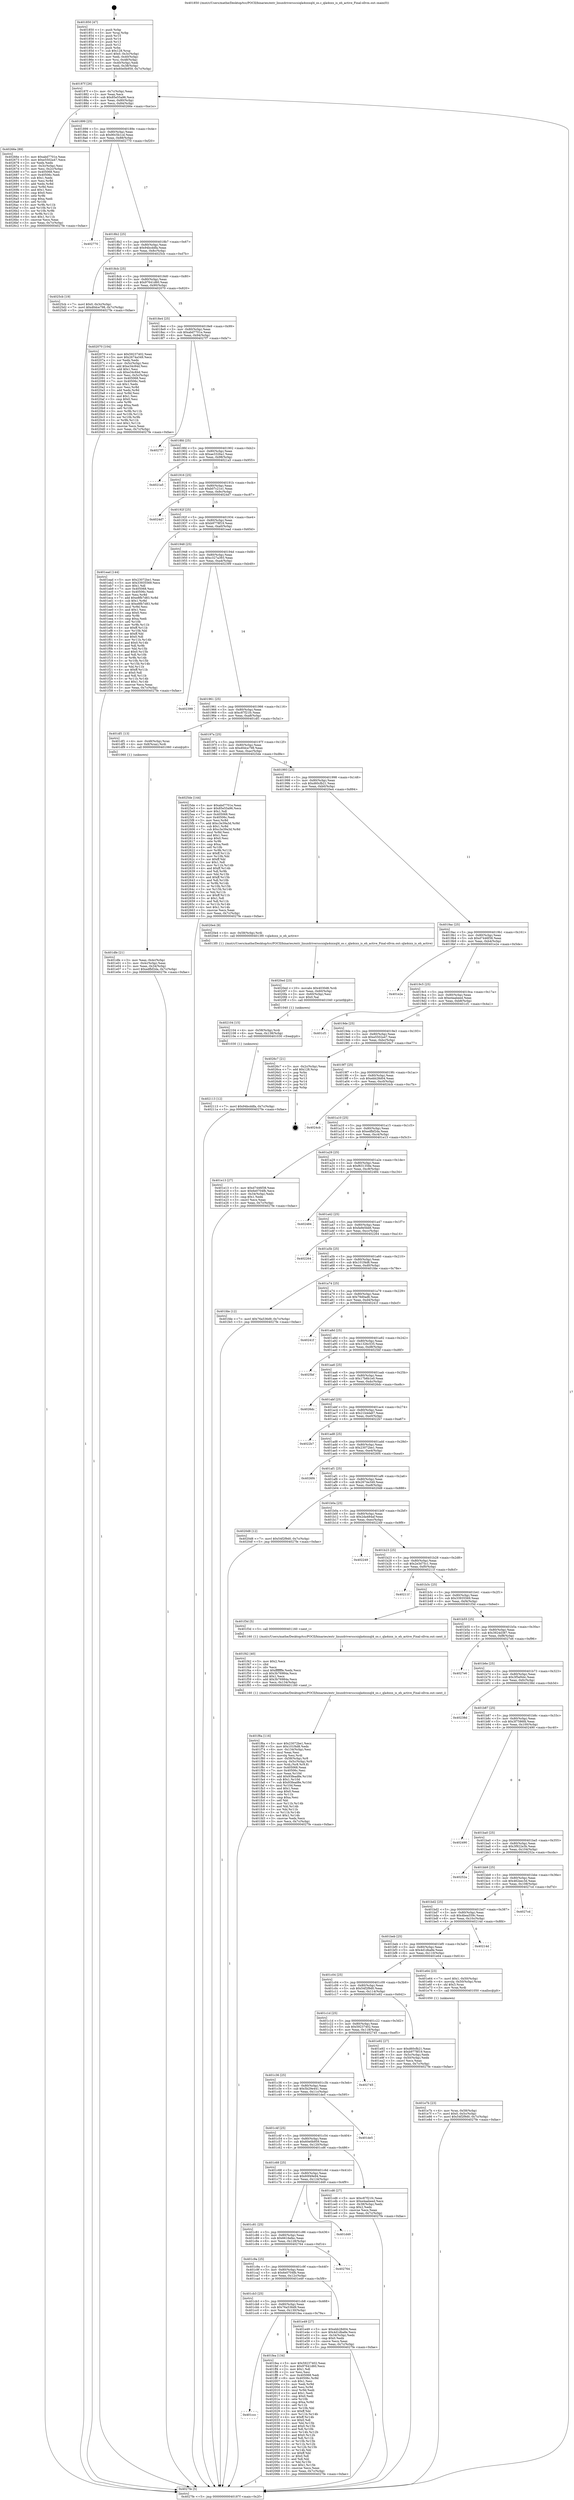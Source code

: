 digraph "0x401850" {
  label = "0x401850 (/mnt/c/Users/mathe/Desktop/tcc/POCII/binaries/extr_linuxdriversscsiqla4xxxql4_os.c_qla4xxx_is_eh_active_Final-ollvm.out::main(0))"
  labelloc = "t"
  node[shape=record]

  Entry [label="",width=0.3,height=0.3,shape=circle,fillcolor=black,style=filled]
  "0x40187f" [label="{
     0x40187f [26]\l
     | [instrs]\l
     &nbsp;&nbsp;0x40187f \<+3\>: mov -0x7c(%rbp),%eax\l
     &nbsp;&nbsp;0x401882 \<+2\>: mov %eax,%ecx\l
     &nbsp;&nbsp;0x401884 \<+6\>: sub $0x85e55a96,%ecx\l
     &nbsp;&nbsp;0x40188a \<+3\>: mov %eax,-0x80(%rbp)\l
     &nbsp;&nbsp;0x40188d \<+6\>: mov %ecx,-0x84(%rbp)\l
     &nbsp;&nbsp;0x401893 \<+6\>: je 000000000040266e \<main+0xe1e\>\l
  }"]
  "0x40266e" [label="{
     0x40266e [89]\l
     | [instrs]\l
     &nbsp;&nbsp;0x40266e \<+5\>: mov $0xabd7701e,%eax\l
     &nbsp;&nbsp;0x402673 \<+5\>: mov $0xe5502a47,%ecx\l
     &nbsp;&nbsp;0x402678 \<+2\>: xor %edx,%edx\l
     &nbsp;&nbsp;0x40267a \<+3\>: mov -0x3c(%rbp),%esi\l
     &nbsp;&nbsp;0x40267d \<+3\>: mov %esi,-0x2c(%rbp)\l
     &nbsp;&nbsp;0x402680 \<+7\>: mov 0x405068,%esi\l
     &nbsp;&nbsp;0x402687 \<+7\>: mov 0x40506c,%edi\l
     &nbsp;&nbsp;0x40268e \<+3\>: sub $0x1,%edx\l
     &nbsp;&nbsp;0x402691 \<+3\>: mov %esi,%r8d\l
     &nbsp;&nbsp;0x402694 \<+3\>: add %edx,%r8d\l
     &nbsp;&nbsp;0x402697 \<+4\>: imul %r8d,%esi\l
     &nbsp;&nbsp;0x40269b \<+3\>: and $0x1,%esi\l
     &nbsp;&nbsp;0x40269e \<+3\>: cmp $0x0,%esi\l
     &nbsp;&nbsp;0x4026a1 \<+4\>: sete %r9b\l
     &nbsp;&nbsp;0x4026a5 \<+3\>: cmp $0xa,%edi\l
     &nbsp;&nbsp;0x4026a8 \<+4\>: setl %r10b\l
     &nbsp;&nbsp;0x4026ac \<+3\>: mov %r9b,%r11b\l
     &nbsp;&nbsp;0x4026af \<+3\>: and %r10b,%r11b\l
     &nbsp;&nbsp;0x4026b2 \<+3\>: xor %r10b,%r9b\l
     &nbsp;&nbsp;0x4026b5 \<+3\>: or %r9b,%r11b\l
     &nbsp;&nbsp;0x4026b8 \<+4\>: test $0x1,%r11b\l
     &nbsp;&nbsp;0x4026bc \<+3\>: cmovne %ecx,%eax\l
     &nbsp;&nbsp;0x4026bf \<+3\>: mov %eax,-0x7c(%rbp)\l
     &nbsp;&nbsp;0x4026c2 \<+5\>: jmp 00000000004027fe \<main+0xfae\>\l
  }"]
  "0x401899" [label="{
     0x401899 [25]\l
     | [instrs]\l
     &nbsp;&nbsp;0x401899 \<+5\>: jmp 000000000040189e \<main+0x4e\>\l
     &nbsp;&nbsp;0x40189e \<+3\>: mov -0x80(%rbp),%eax\l
     &nbsp;&nbsp;0x4018a1 \<+5\>: sub $0x90c5b1cd,%eax\l
     &nbsp;&nbsp;0x4018a6 \<+6\>: mov %eax,-0x88(%rbp)\l
     &nbsp;&nbsp;0x4018ac \<+6\>: je 0000000000402770 \<main+0xf20\>\l
  }"]
  Exit [label="",width=0.3,height=0.3,shape=circle,fillcolor=black,style=filled,peripheries=2]
  "0x402770" [label="{
     0x402770\l
  }", style=dashed]
  "0x4018b2" [label="{
     0x4018b2 [25]\l
     | [instrs]\l
     &nbsp;&nbsp;0x4018b2 \<+5\>: jmp 00000000004018b7 \<main+0x67\>\l
     &nbsp;&nbsp;0x4018b7 \<+3\>: mov -0x80(%rbp),%eax\l
     &nbsp;&nbsp;0x4018ba \<+5\>: sub $0x94bcddfa,%eax\l
     &nbsp;&nbsp;0x4018bf \<+6\>: mov %eax,-0x8c(%rbp)\l
     &nbsp;&nbsp;0x4018c5 \<+6\>: je 00000000004025cb \<main+0xd7b\>\l
  }"]
  "0x402113" [label="{
     0x402113 [12]\l
     | [instrs]\l
     &nbsp;&nbsp;0x402113 \<+7\>: movl $0x94bcddfa,-0x7c(%rbp)\l
     &nbsp;&nbsp;0x40211a \<+5\>: jmp 00000000004027fe \<main+0xfae\>\l
  }"]
  "0x4025cb" [label="{
     0x4025cb [19]\l
     | [instrs]\l
     &nbsp;&nbsp;0x4025cb \<+7\>: movl $0x0,-0x3c(%rbp)\l
     &nbsp;&nbsp;0x4025d2 \<+7\>: movl $0xd0dce798,-0x7c(%rbp)\l
     &nbsp;&nbsp;0x4025d9 \<+5\>: jmp 00000000004027fe \<main+0xfae\>\l
  }"]
  "0x4018cb" [label="{
     0x4018cb [25]\l
     | [instrs]\l
     &nbsp;&nbsp;0x4018cb \<+5\>: jmp 00000000004018d0 \<main+0x80\>\l
     &nbsp;&nbsp;0x4018d0 \<+3\>: mov -0x80(%rbp),%eax\l
     &nbsp;&nbsp;0x4018d3 \<+5\>: sub $0x97641d60,%eax\l
     &nbsp;&nbsp;0x4018d8 \<+6\>: mov %eax,-0x90(%rbp)\l
     &nbsp;&nbsp;0x4018de \<+6\>: je 0000000000402070 \<main+0x820\>\l
  }"]
  "0x402104" [label="{
     0x402104 [15]\l
     | [instrs]\l
     &nbsp;&nbsp;0x402104 \<+4\>: mov -0x58(%rbp),%rdi\l
     &nbsp;&nbsp;0x402108 \<+6\>: mov %eax,-0x138(%rbp)\l
     &nbsp;&nbsp;0x40210e \<+5\>: call 0000000000401030 \<free@plt\>\l
     | [calls]\l
     &nbsp;&nbsp;0x401030 \{1\} (unknown)\l
  }"]
  "0x402070" [label="{
     0x402070 [104]\l
     | [instrs]\l
     &nbsp;&nbsp;0x402070 \<+5\>: mov $0x59237402,%eax\l
     &nbsp;&nbsp;0x402075 \<+5\>: mov $0x2674a349,%ecx\l
     &nbsp;&nbsp;0x40207a \<+2\>: xor %edx,%edx\l
     &nbsp;&nbsp;0x40207c \<+3\>: mov -0x5c(%rbp),%esi\l
     &nbsp;&nbsp;0x40207f \<+6\>: add $0xe34c84d,%esi\l
     &nbsp;&nbsp;0x402085 \<+3\>: add $0x1,%esi\l
     &nbsp;&nbsp;0x402088 \<+6\>: sub $0xe34c84d,%esi\l
     &nbsp;&nbsp;0x40208e \<+3\>: mov %esi,-0x5c(%rbp)\l
     &nbsp;&nbsp;0x402091 \<+7\>: mov 0x405068,%esi\l
     &nbsp;&nbsp;0x402098 \<+7\>: mov 0x40506c,%edi\l
     &nbsp;&nbsp;0x40209f \<+3\>: sub $0x1,%edx\l
     &nbsp;&nbsp;0x4020a2 \<+3\>: mov %esi,%r8d\l
     &nbsp;&nbsp;0x4020a5 \<+3\>: add %edx,%r8d\l
     &nbsp;&nbsp;0x4020a8 \<+4\>: imul %r8d,%esi\l
     &nbsp;&nbsp;0x4020ac \<+3\>: and $0x1,%esi\l
     &nbsp;&nbsp;0x4020af \<+3\>: cmp $0x0,%esi\l
     &nbsp;&nbsp;0x4020b2 \<+4\>: sete %r9b\l
     &nbsp;&nbsp;0x4020b6 \<+3\>: cmp $0xa,%edi\l
     &nbsp;&nbsp;0x4020b9 \<+4\>: setl %r10b\l
     &nbsp;&nbsp;0x4020bd \<+3\>: mov %r9b,%r11b\l
     &nbsp;&nbsp;0x4020c0 \<+3\>: and %r10b,%r11b\l
     &nbsp;&nbsp;0x4020c3 \<+3\>: xor %r10b,%r9b\l
     &nbsp;&nbsp;0x4020c6 \<+3\>: or %r9b,%r11b\l
     &nbsp;&nbsp;0x4020c9 \<+4\>: test $0x1,%r11b\l
     &nbsp;&nbsp;0x4020cd \<+3\>: cmovne %ecx,%eax\l
     &nbsp;&nbsp;0x4020d0 \<+3\>: mov %eax,-0x7c(%rbp)\l
     &nbsp;&nbsp;0x4020d3 \<+5\>: jmp 00000000004027fe \<main+0xfae\>\l
  }"]
  "0x4018e4" [label="{
     0x4018e4 [25]\l
     | [instrs]\l
     &nbsp;&nbsp;0x4018e4 \<+5\>: jmp 00000000004018e9 \<main+0x99\>\l
     &nbsp;&nbsp;0x4018e9 \<+3\>: mov -0x80(%rbp),%eax\l
     &nbsp;&nbsp;0x4018ec \<+5\>: sub $0xabd7701e,%eax\l
     &nbsp;&nbsp;0x4018f1 \<+6\>: mov %eax,-0x94(%rbp)\l
     &nbsp;&nbsp;0x4018f7 \<+6\>: je 00000000004027f7 \<main+0xfa7\>\l
  }"]
  "0x4020ed" [label="{
     0x4020ed [23]\l
     | [instrs]\l
     &nbsp;&nbsp;0x4020ed \<+10\>: movabs $0x4030d6,%rdi\l
     &nbsp;&nbsp;0x4020f7 \<+3\>: mov %eax,-0x60(%rbp)\l
     &nbsp;&nbsp;0x4020fa \<+3\>: mov -0x60(%rbp),%esi\l
     &nbsp;&nbsp;0x4020fd \<+2\>: mov $0x0,%al\l
     &nbsp;&nbsp;0x4020ff \<+5\>: call 0000000000401040 \<printf@plt\>\l
     | [calls]\l
     &nbsp;&nbsp;0x401040 \{1\} (unknown)\l
  }"]
  "0x4027f7" [label="{
     0x4027f7\l
  }", style=dashed]
  "0x4018fd" [label="{
     0x4018fd [25]\l
     | [instrs]\l
     &nbsp;&nbsp;0x4018fd \<+5\>: jmp 0000000000401902 \<main+0xb2\>\l
     &nbsp;&nbsp;0x401902 \<+3\>: mov -0x80(%rbp),%eax\l
     &nbsp;&nbsp;0x401905 \<+5\>: sub $0xae3326a1,%eax\l
     &nbsp;&nbsp;0x40190a \<+6\>: mov %eax,-0x98(%rbp)\l
     &nbsp;&nbsp;0x401910 \<+6\>: je 00000000004021a5 \<main+0x955\>\l
  }"]
  "0x401ccc" [label="{
     0x401ccc\l
  }", style=dashed]
  "0x4021a5" [label="{
     0x4021a5\l
  }", style=dashed]
  "0x401916" [label="{
     0x401916 [25]\l
     | [instrs]\l
     &nbsp;&nbsp;0x401916 \<+5\>: jmp 000000000040191b \<main+0xcb\>\l
     &nbsp;&nbsp;0x40191b \<+3\>: mov -0x80(%rbp),%eax\l
     &nbsp;&nbsp;0x40191e \<+5\>: sub $0xb07c21e1,%eax\l
     &nbsp;&nbsp;0x401923 \<+6\>: mov %eax,-0x9c(%rbp)\l
     &nbsp;&nbsp;0x401929 \<+6\>: je 00000000004024d7 \<main+0xc87\>\l
  }"]
  "0x401fea" [label="{
     0x401fea [134]\l
     | [instrs]\l
     &nbsp;&nbsp;0x401fea \<+5\>: mov $0x59237402,%eax\l
     &nbsp;&nbsp;0x401fef \<+5\>: mov $0x97641d60,%ecx\l
     &nbsp;&nbsp;0x401ff4 \<+2\>: mov $0x1,%dl\l
     &nbsp;&nbsp;0x401ff6 \<+2\>: xor %esi,%esi\l
     &nbsp;&nbsp;0x401ff8 \<+7\>: mov 0x405068,%edi\l
     &nbsp;&nbsp;0x401fff \<+8\>: mov 0x40506c,%r8d\l
     &nbsp;&nbsp;0x402007 \<+3\>: sub $0x1,%esi\l
     &nbsp;&nbsp;0x40200a \<+3\>: mov %edi,%r9d\l
     &nbsp;&nbsp;0x40200d \<+3\>: add %esi,%r9d\l
     &nbsp;&nbsp;0x402010 \<+4\>: imul %r9d,%edi\l
     &nbsp;&nbsp;0x402014 \<+3\>: and $0x1,%edi\l
     &nbsp;&nbsp;0x402017 \<+3\>: cmp $0x0,%edi\l
     &nbsp;&nbsp;0x40201a \<+4\>: sete %r10b\l
     &nbsp;&nbsp;0x40201e \<+4\>: cmp $0xa,%r8d\l
     &nbsp;&nbsp;0x402022 \<+4\>: setl %r11b\l
     &nbsp;&nbsp;0x402026 \<+3\>: mov %r10b,%bl\l
     &nbsp;&nbsp;0x402029 \<+3\>: xor $0xff,%bl\l
     &nbsp;&nbsp;0x40202c \<+3\>: mov %r11b,%r14b\l
     &nbsp;&nbsp;0x40202f \<+4\>: xor $0xff,%r14b\l
     &nbsp;&nbsp;0x402033 \<+3\>: xor $0x0,%dl\l
     &nbsp;&nbsp;0x402036 \<+3\>: mov %bl,%r15b\l
     &nbsp;&nbsp;0x402039 \<+4\>: and $0x0,%r15b\l
     &nbsp;&nbsp;0x40203d \<+3\>: and %dl,%r10b\l
     &nbsp;&nbsp;0x402040 \<+3\>: mov %r14b,%r12b\l
     &nbsp;&nbsp;0x402043 \<+4\>: and $0x0,%r12b\l
     &nbsp;&nbsp;0x402047 \<+3\>: and %dl,%r11b\l
     &nbsp;&nbsp;0x40204a \<+3\>: or %r10b,%r15b\l
     &nbsp;&nbsp;0x40204d \<+3\>: or %r11b,%r12b\l
     &nbsp;&nbsp;0x402050 \<+3\>: xor %r12b,%r15b\l
     &nbsp;&nbsp;0x402053 \<+3\>: or %r14b,%bl\l
     &nbsp;&nbsp;0x402056 \<+3\>: xor $0xff,%bl\l
     &nbsp;&nbsp;0x402059 \<+3\>: or $0x0,%dl\l
     &nbsp;&nbsp;0x40205c \<+2\>: and %dl,%bl\l
     &nbsp;&nbsp;0x40205e \<+3\>: or %bl,%r15b\l
     &nbsp;&nbsp;0x402061 \<+4\>: test $0x1,%r15b\l
     &nbsp;&nbsp;0x402065 \<+3\>: cmovne %ecx,%eax\l
     &nbsp;&nbsp;0x402068 \<+3\>: mov %eax,-0x7c(%rbp)\l
     &nbsp;&nbsp;0x40206b \<+5\>: jmp 00000000004027fe \<main+0xfae\>\l
  }"]
  "0x4024d7" [label="{
     0x4024d7\l
  }", style=dashed]
  "0x40192f" [label="{
     0x40192f [25]\l
     | [instrs]\l
     &nbsp;&nbsp;0x40192f \<+5\>: jmp 0000000000401934 \<main+0xe4\>\l
     &nbsp;&nbsp;0x401934 \<+3\>: mov -0x80(%rbp),%eax\l
     &nbsp;&nbsp;0x401937 \<+5\>: sub $0xb9778f19,%eax\l
     &nbsp;&nbsp;0x40193c \<+6\>: mov %eax,-0xa0(%rbp)\l
     &nbsp;&nbsp;0x401942 \<+6\>: je 0000000000401ead \<main+0x65d\>\l
  }"]
  "0x401f6a" [label="{
     0x401f6a [116]\l
     | [instrs]\l
     &nbsp;&nbsp;0x401f6a \<+5\>: mov $0x23072be1,%ecx\l
     &nbsp;&nbsp;0x401f6f \<+5\>: mov $0x101f4d8,%edx\l
     &nbsp;&nbsp;0x401f74 \<+6\>: mov -0x134(%rbp),%esi\l
     &nbsp;&nbsp;0x401f7a \<+3\>: imul %eax,%esi\l
     &nbsp;&nbsp;0x401f7d \<+3\>: movslq %esi,%rdi\l
     &nbsp;&nbsp;0x401f80 \<+4\>: mov -0x58(%rbp),%r8\l
     &nbsp;&nbsp;0x401f84 \<+4\>: movslq -0x5c(%rbp),%r9\l
     &nbsp;&nbsp;0x401f88 \<+4\>: mov %rdi,(%r8,%r9,8)\l
     &nbsp;&nbsp;0x401f8c \<+7\>: mov 0x405068,%eax\l
     &nbsp;&nbsp;0x401f93 \<+7\>: mov 0x40506c,%esi\l
     &nbsp;&nbsp;0x401f9a \<+3\>: mov %eax,%r10d\l
     &nbsp;&nbsp;0x401f9d \<+7\>: add $0x93fead8e,%r10d\l
     &nbsp;&nbsp;0x401fa4 \<+4\>: sub $0x1,%r10d\l
     &nbsp;&nbsp;0x401fa8 \<+7\>: sub $0x93fead8e,%r10d\l
     &nbsp;&nbsp;0x401faf \<+4\>: imul %r10d,%eax\l
     &nbsp;&nbsp;0x401fb3 \<+3\>: and $0x1,%eax\l
     &nbsp;&nbsp;0x401fb6 \<+3\>: cmp $0x0,%eax\l
     &nbsp;&nbsp;0x401fb9 \<+4\>: sete %r11b\l
     &nbsp;&nbsp;0x401fbd \<+3\>: cmp $0xa,%esi\l
     &nbsp;&nbsp;0x401fc0 \<+3\>: setl %bl\l
     &nbsp;&nbsp;0x401fc3 \<+3\>: mov %r11b,%r14b\l
     &nbsp;&nbsp;0x401fc6 \<+3\>: and %bl,%r14b\l
     &nbsp;&nbsp;0x401fc9 \<+3\>: xor %bl,%r11b\l
     &nbsp;&nbsp;0x401fcc \<+3\>: or %r11b,%r14b\l
     &nbsp;&nbsp;0x401fcf \<+4\>: test $0x1,%r14b\l
     &nbsp;&nbsp;0x401fd3 \<+3\>: cmovne %edx,%ecx\l
     &nbsp;&nbsp;0x401fd6 \<+3\>: mov %ecx,-0x7c(%rbp)\l
     &nbsp;&nbsp;0x401fd9 \<+5\>: jmp 00000000004027fe \<main+0xfae\>\l
  }"]
  "0x401ead" [label="{
     0x401ead [144]\l
     | [instrs]\l
     &nbsp;&nbsp;0x401ead \<+5\>: mov $0x23072be1,%eax\l
     &nbsp;&nbsp;0x401eb2 \<+5\>: mov $0x33935569,%ecx\l
     &nbsp;&nbsp;0x401eb7 \<+2\>: mov $0x1,%dl\l
     &nbsp;&nbsp;0x401eb9 \<+7\>: mov 0x405068,%esi\l
     &nbsp;&nbsp;0x401ec0 \<+7\>: mov 0x40506c,%edi\l
     &nbsp;&nbsp;0x401ec7 \<+3\>: mov %esi,%r8d\l
     &nbsp;&nbsp;0x401eca \<+7\>: add $0xe8fb7d83,%r8d\l
     &nbsp;&nbsp;0x401ed1 \<+4\>: sub $0x1,%r8d\l
     &nbsp;&nbsp;0x401ed5 \<+7\>: sub $0xe8fb7d83,%r8d\l
     &nbsp;&nbsp;0x401edc \<+4\>: imul %r8d,%esi\l
     &nbsp;&nbsp;0x401ee0 \<+3\>: and $0x1,%esi\l
     &nbsp;&nbsp;0x401ee3 \<+3\>: cmp $0x0,%esi\l
     &nbsp;&nbsp;0x401ee6 \<+4\>: sete %r9b\l
     &nbsp;&nbsp;0x401eea \<+3\>: cmp $0xa,%edi\l
     &nbsp;&nbsp;0x401eed \<+4\>: setl %r10b\l
     &nbsp;&nbsp;0x401ef1 \<+3\>: mov %r9b,%r11b\l
     &nbsp;&nbsp;0x401ef4 \<+4\>: xor $0xff,%r11b\l
     &nbsp;&nbsp;0x401ef8 \<+3\>: mov %r10b,%bl\l
     &nbsp;&nbsp;0x401efb \<+3\>: xor $0xff,%bl\l
     &nbsp;&nbsp;0x401efe \<+3\>: xor $0x0,%dl\l
     &nbsp;&nbsp;0x401f01 \<+3\>: mov %r11b,%r14b\l
     &nbsp;&nbsp;0x401f04 \<+4\>: and $0x0,%r14b\l
     &nbsp;&nbsp;0x401f08 \<+3\>: and %dl,%r9b\l
     &nbsp;&nbsp;0x401f0b \<+3\>: mov %bl,%r15b\l
     &nbsp;&nbsp;0x401f0e \<+4\>: and $0x0,%r15b\l
     &nbsp;&nbsp;0x401f12 \<+3\>: and %dl,%r10b\l
     &nbsp;&nbsp;0x401f15 \<+3\>: or %r9b,%r14b\l
     &nbsp;&nbsp;0x401f18 \<+3\>: or %r10b,%r15b\l
     &nbsp;&nbsp;0x401f1b \<+3\>: xor %r15b,%r14b\l
     &nbsp;&nbsp;0x401f1e \<+3\>: or %bl,%r11b\l
     &nbsp;&nbsp;0x401f21 \<+4\>: xor $0xff,%r11b\l
     &nbsp;&nbsp;0x401f25 \<+3\>: or $0x0,%dl\l
     &nbsp;&nbsp;0x401f28 \<+3\>: and %dl,%r11b\l
     &nbsp;&nbsp;0x401f2b \<+3\>: or %r11b,%r14b\l
     &nbsp;&nbsp;0x401f2e \<+4\>: test $0x1,%r14b\l
     &nbsp;&nbsp;0x401f32 \<+3\>: cmovne %ecx,%eax\l
     &nbsp;&nbsp;0x401f35 \<+3\>: mov %eax,-0x7c(%rbp)\l
     &nbsp;&nbsp;0x401f38 \<+5\>: jmp 00000000004027fe \<main+0xfae\>\l
  }"]
  "0x401948" [label="{
     0x401948 [25]\l
     | [instrs]\l
     &nbsp;&nbsp;0x401948 \<+5\>: jmp 000000000040194d \<main+0xfd\>\l
     &nbsp;&nbsp;0x40194d \<+3\>: mov -0x80(%rbp),%eax\l
     &nbsp;&nbsp;0x401950 \<+5\>: sub $0xc327a393,%eax\l
     &nbsp;&nbsp;0x401955 \<+6\>: mov %eax,-0xa4(%rbp)\l
     &nbsp;&nbsp;0x40195b \<+6\>: je 0000000000402399 \<main+0xb49\>\l
  }"]
  "0x401f42" [label="{
     0x401f42 [40]\l
     | [instrs]\l
     &nbsp;&nbsp;0x401f42 \<+5\>: mov $0x2,%ecx\l
     &nbsp;&nbsp;0x401f47 \<+1\>: cltd\l
     &nbsp;&nbsp;0x401f48 \<+2\>: idiv %ecx\l
     &nbsp;&nbsp;0x401f4a \<+6\>: imul $0xfffffffe,%edx,%ecx\l
     &nbsp;&nbsp;0x401f50 \<+6\>: sub $0x3b76984a,%ecx\l
     &nbsp;&nbsp;0x401f56 \<+3\>: add $0x1,%ecx\l
     &nbsp;&nbsp;0x401f59 \<+6\>: add $0x3b76984a,%ecx\l
     &nbsp;&nbsp;0x401f5f \<+6\>: mov %ecx,-0x134(%rbp)\l
     &nbsp;&nbsp;0x401f65 \<+5\>: call 0000000000401160 \<next_i\>\l
     | [calls]\l
     &nbsp;&nbsp;0x401160 \{1\} (/mnt/c/Users/mathe/Desktop/tcc/POCII/binaries/extr_linuxdriversscsiqla4xxxql4_os.c_qla4xxx_is_eh_active_Final-ollvm.out::next_i)\l
  }"]
  "0x402399" [label="{
     0x402399\l
  }", style=dashed]
  "0x401961" [label="{
     0x401961 [25]\l
     | [instrs]\l
     &nbsp;&nbsp;0x401961 \<+5\>: jmp 0000000000401966 \<main+0x116\>\l
     &nbsp;&nbsp;0x401966 \<+3\>: mov -0x80(%rbp),%eax\l
     &nbsp;&nbsp;0x401969 \<+5\>: sub $0xc87f21fc,%eax\l
     &nbsp;&nbsp;0x40196e \<+6\>: mov %eax,-0xa8(%rbp)\l
     &nbsp;&nbsp;0x401974 \<+6\>: je 0000000000401df1 \<main+0x5a1\>\l
  }"]
  "0x401e7b" [label="{
     0x401e7b [23]\l
     | [instrs]\l
     &nbsp;&nbsp;0x401e7b \<+4\>: mov %rax,-0x58(%rbp)\l
     &nbsp;&nbsp;0x401e7f \<+7\>: movl $0x0,-0x5c(%rbp)\l
     &nbsp;&nbsp;0x401e86 \<+7\>: movl $0x54f2f9d0,-0x7c(%rbp)\l
     &nbsp;&nbsp;0x401e8d \<+5\>: jmp 00000000004027fe \<main+0xfae\>\l
  }"]
  "0x401df1" [label="{
     0x401df1 [13]\l
     | [instrs]\l
     &nbsp;&nbsp;0x401df1 \<+4\>: mov -0x48(%rbp),%rax\l
     &nbsp;&nbsp;0x401df5 \<+4\>: mov 0x8(%rax),%rdi\l
     &nbsp;&nbsp;0x401df9 \<+5\>: call 0000000000401060 \<atoi@plt\>\l
     | [calls]\l
     &nbsp;&nbsp;0x401060 \{1\} (unknown)\l
  }"]
  "0x40197a" [label="{
     0x40197a [25]\l
     | [instrs]\l
     &nbsp;&nbsp;0x40197a \<+5\>: jmp 000000000040197f \<main+0x12f\>\l
     &nbsp;&nbsp;0x40197f \<+3\>: mov -0x80(%rbp),%eax\l
     &nbsp;&nbsp;0x401982 \<+5\>: sub $0xd0dce798,%eax\l
     &nbsp;&nbsp;0x401987 \<+6\>: mov %eax,-0xac(%rbp)\l
     &nbsp;&nbsp;0x40198d \<+6\>: je 00000000004025de \<main+0xd8e\>\l
  }"]
  "0x401cb3" [label="{
     0x401cb3 [25]\l
     | [instrs]\l
     &nbsp;&nbsp;0x401cb3 \<+5\>: jmp 0000000000401cb8 \<main+0x468\>\l
     &nbsp;&nbsp;0x401cb8 \<+3\>: mov -0x80(%rbp),%eax\l
     &nbsp;&nbsp;0x401cbb \<+5\>: sub $0x76a536d9,%eax\l
     &nbsp;&nbsp;0x401cc0 \<+6\>: mov %eax,-0x130(%rbp)\l
     &nbsp;&nbsp;0x401cc6 \<+6\>: je 0000000000401fea \<main+0x79a\>\l
  }"]
  "0x4025de" [label="{
     0x4025de [144]\l
     | [instrs]\l
     &nbsp;&nbsp;0x4025de \<+5\>: mov $0xabd7701e,%eax\l
     &nbsp;&nbsp;0x4025e3 \<+5\>: mov $0x85e55a96,%ecx\l
     &nbsp;&nbsp;0x4025e8 \<+2\>: mov $0x1,%dl\l
     &nbsp;&nbsp;0x4025ea \<+7\>: mov 0x405068,%esi\l
     &nbsp;&nbsp;0x4025f1 \<+7\>: mov 0x40506c,%edi\l
     &nbsp;&nbsp;0x4025f8 \<+3\>: mov %esi,%r8d\l
     &nbsp;&nbsp;0x4025fb \<+7\>: add $0xc3e39a3d,%r8d\l
     &nbsp;&nbsp;0x402602 \<+4\>: sub $0x1,%r8d\l
     &nbsp;&nbsp;0x402606 \<+7\>: sub $0xc3e39a3d,%r8d\l
     &nbsp;&nbsp;0x40260d \<+4\>: imul %r8d,%esi\l
     &nbsp;&nbsp;0x402611 \<+3\>: and $0x1,%esi\l
     &nbsp;&nbsp;0x402614 \<+3\>: cmp $0x0,%esi\l
     &nbsp;&nbsp;0x402617 \<+4\>: sete %r9b\l
     &nbsp;&nbsp;0x40261b \<+3\>: cmp $0xa,%edi\l
     &nbsp;&nbsp;0x40261e \<+4\>: setl %r10b\l
     &nbsp;&nbsp;0x402622 \<+3\>: mov %r9b,%r11b\l
     &nbsp;&nbsp;0x402625 \<+4\>: xor $0xff,%r11b\l
     &nbsp;&nbsp;0x402629 \<+3\>: mov %r10b,%bl\l
     &nbsp;&nbsp;0x40262c \<+3\>: xor $0xff,%bl\l
     &nbsp;&nbsp;0x40262f \<+3\>: xor $0x1,%dl\l
     &nbsp;&nbsp;0x402632 \<+3\>: mov %r11b,%r14b\l
     &nbsp;&nbsp;0x402635 \<+4\>: and $0xff,%r14b\l
     &nbsp;&nbsp;0x402639 \<+3\>: and %dl,%r9b\l
     &nbsp;&nbsp;0x40263c \<+3\>: mov %bl,%r15b\l
     &nbsp;&nbsp;0x40263f \<+4\>: and $0xff,%r15b\l
     &nbsp;&nbsp;0x402643 \<+3\>: and %dl,%r10b\l
     &nbsp;&nbsp;0x402646 \<+3\>: or %r9b,%r14b\l
     &nbsp;&nbsp;0x402649 \<+3\>: or %r10b,%r15b\l
     &nbsp;&nbsp;0x40264c \<+3\>: xor %r15b,%r14b\l
     &nbsp;&nbsp;0x40264f \<+3\>: or %bl,%r11b\l
     &nbsp;&nbsp;0x402652 \<+4\>: xor $0xff,%r11b\l
     &nbsp;&nbsp;0x402656 \<+3\>: or $0x1,%dl\l
     &nbsp;&nbsp;0x402659 \<+3\>: and %dl,%r11b\l
     &nbsp;&nbsp;0x40265c \<+3\>: or %r11b,%r14b\l
     &nbsp;&nbsp;0x40265f \<+4\>: test $0x1,%r14b\l
     &nbsp;&nbsp;0x402663 \<+3\>: cmovne %ecx,%eax\l
     &nbsp;&nbsp;0x402666 \<+3\>: mov %eax,-0x7c(%rbp)\l
     &nbsp;&nbsp;0x402669 \<+5\>: jmp 00000000004027fe \<main+0xfae\>\l
  }"]
  "0x401993" [label="{
     0x401993 [25]\l
     | [instrs]\l
     &nbsp;&nbsp;0x401993 \<+5\>: jmp 0000000000401998 \<main+0x148\>\l
     &nbsp;&nbsp;0x401998 \<+3\>: mov -0x80(%rbp),%eax\l
     &nbsp;&nbsp;0x40199b \<+5\>: sub $0xd60cfb21,%eax\l
     &nbsp;&nbsp;0x4019a0 \<+6\>: mov %eax,-0xb0(%rbp)\l
     &nbsp;&nbsp;0x4019a6 \<+6\>: je 00000000004020e4 \<main+0x894\>\l
  }"]
  "0x401e49" [label="{
     0x401e49 [27]\l
     | [instrs]\l
     &nbsp;&nbsp;0x401e49 \<+5\>: mov $0xebb28d04,%eax\l
     &nbsp;&nbsp;0x401e4e \<+5\>: mov $0x4d1dba8e,%ecx\l
     &nbsp;&nbsp;0x401e53 \<+3\>: mov -0x34(%rbp),%edx\l
     &nbsp;&nbsp;0x401e56 \<+3\>: cmp $0x0,%edx\l
     &nbsp;&nbsp;0x401e59 \<+3\>: cmove %ecx,%eax\l
     &nbsp;&nbsp;0x401e5c \<+3\>: mov %eax,-0x7c(%rbp)\l
     &nbsp;&nbsp;0x401e5f \<+5\>: jmp 00000000004027fe \<main+0xfae\>\l
  }"]
  "0x4020e4" [label="{
     0x4020e4 [9]\l
     | [instrs]\l
     &nbsp;&nbsp;0x4020e4 \<+4\>: mov -0x58(%rbp),%rdi\l
     &nbsp;&nbsp;0x4020e8 \<+5\>: call 00000000004013f0 \<qla4xxx_is_eh_active\>\l
     | [calls]\l
     &nbsp;&nbsp;0x4013f0 \{1\} (/mnt/c/Users/mathe/Desktop/tcc/POCII/binaries/extr_linuxdriversscsiqla4xxxql4_os.c_qla4xxx_is_eh_active_Final-ollvm.out::qla4xxx_is_eh_active)\l
  }"]
  "0x4019ac" [label="{
     0x4019ac [25]\l
     | [instrs]\l
     &nbsp;&nbsp;0x4019ac \<+5\>: jmp 00000000004019b1 \<main+0x161\>\l
     &nbsp;&nbsp;0x4019b1 \<+3\>: mov -0x80(%rbp),%eax\l
     &nbsp;&nbsp;0x4019b4 \<+5\>: sub $0xd7446f38,%eax\l
     &nbsp;&nbsp;0x4019b9 \<+6\>: mov %eax,-0xb4(%rbp)\l
     &nbsp;&nbsp;0x4019bf \<+6\>: je 0000000000401e2e \<main+0x5de\>\l
  }"]
  "0x401c9a" [label="{
     0x401c9a [25]\l
     | [instrs]\l
     &nbsp;&nbsp;0x401c9a \<+5\>: jmp 0000000000401c9f \<main+0x44f\>\l
     &nbsp;&nbsp;0x401c9f \<+3\>: mov -0x80(%rbp),%eax\l
     &nbsp;&nbsp;0x401ca2 \<+5\>: sub $0x6e0704fb,%eax\l
     &nbsp;&nbsp;0x401ca7 \<+6\>: mov %eax,-0x12c(%rbp)\l
     &nbsp;&nbsp;0x401cad \<+6\>: je 0000000000401e49 \<main+0x5f9\>\l
  }"]
  "0x401e2e" [label="{
     0x401e2e\l
  }", style=dashed]
  "0x4019c5" [label="{
     0x4019c5 [25]\l
     | [instrs]\l
     &nbsp;&nbsp;0x4019c5 \<+5\>: jmp 00000000004019ca \<main+0x17a\>\l
     &nbsp;&nbsp;0x4019ca \<+3\>: mov -0x80(%rbp),%eax\l
     &nbsp;&nbsp;0x4019cd \<+5\>: sub $0xe4aabeed,%eax\l
     &nbsp;&nbsp;0x4019d2 \<+6\>: mov %eax,-0xb8(%rbp)\l
     &nbsp;&nbsp;0x4019d8 \<+6\>: je 0000000000401cf1 \<main+0x4a1\>\l
  }"]
  "0x402764" [label="{
     0x402764\l
  }", style=dashed]
  "0x401cf1" [label="{
     0x401cf1\l
  }", style=dashed]
  "0x4019de" [label="{
     0x4019de [25]\l
     | [instrs]\l
     &nbsp;&nbsp;0x4019de \<+5\>: jmp 00000000004019e3 \<main+0x193\>\l
     &nbsp;&nbsp;0x4019e3 \<+3\>: mov -0x80(%rbp),%eax\l
     &nbsp;&nbsp;0x4019e6 \<+5\>: sub $0xe5502a47,%eax\l
     &nbsp;&nbsp;0x4019eb \<+6\>: mov %eax,-0xbc(%rbp)\l
     &nbsp;&nbsp;0x4019f1 \<+6\>: je 00000000004026c7 \<main+0xe77\>\l
  }"]
  "0x401c81" [label="{
     0x401c81 [25]\l
     | [instrs]\l
     &nbsp;&nbsp;0x401c81 \<+5\>: jmp 0000000000401c86 \<main+0x436\>\l
     &nbsp;&nbsp;0x401c86 \<+3\>: mov -0x80(%rbp),%eax\l
     &nbsp;&nbsp;0x401c89 \<+5\>: sub $0x6616efec,%eax\l
     &nbsp;&nbsp;0x401c8e \<+6\>: mov %eax,-0x128(%rbp)\l
     &nbsp;&nbsp;0x401c94 \<+6\>: je 0000000000402764 \<main+0xf14\>\l
  }"]
  "0x4026c7" [label="{
     0x4026c7 [21]\l
     | [instrs]\l
     &nbsp;&nbsp;0x4026c7 \<+3\>: mov -0x2c(%rbp),%eax\l
     &nbsp;&nbsp;0x4026ca \<+7\>: add $0x128,%rsp\l
     &nbsp;&nbsp;0x4026d1 \<+1\>: pop %rbx\l
     &nbsp;&nbsp;0x4026d2 \<+2\>: pop %r12\l
     &nbsp;&nbsp;0x4026d4 \<+2\>: pop %r13\l
     &nbsp;&nbsp;0x4026d6 \<+2\>: pop %r14\l
     &nbsp;&nbsp;0x4026d8 \<+2\>: pop %r15\l
     &nbsp;&nbsp;0x4026da \<+1\>: pop %rbp\l
     &nbsp;&nbsp;0x4026db \<+1\>: ret\l
  }"]
  "0x4019f7" [label="{
     0x4019f7 [25]\l
     | [instrs]\l
     &nbsp;&nbsp;0x4019f7 \<+5\>: jmp 00000000004019fc \<main+0x1ac\>\l
     &nbsp;&nbsp;0x4019fc \<+3\>: mov -0x80(%rbp),%eax\l
     &nbsp;&nbsp;0x4019ff \<+5\>: sub $0xebb28d04,%eax\l
     &nbsp;&nbsp;0x401a04 \<+6\>: mov %eax,-0xc0(%rbp)\l
     &nbsp;&nbsp;0x401a0a \<+6\>: je 00000000004024cb \<main+0xc7b\>\l
  }"]
  "0x401d49" [label="{
     0x401d49\l
  }", style=dashed]
  "0x4024cb" [label="{
     0x4024cb\l
  }", style=dashed]
  "0x401a10" [label="{
     0x401a10 [25]\l
     | [instrs]\l
     &nbsp;&nbsp;0x401a10 \<+5\>: jmp 0000000000401a15 \<main+0x1c5\>\l
     &nbsp;&nbsp;0x401a15 \<+3\>: mov -0x80(%rbp),%eax\l
     &nbsp;&nbsp;0x401a18 \<+5\>: sub $0xedfbf2da,%eax\l
     &nbsp;&nbsp;0x401a1d \<+6\>: mov %eax,-0xc4(%rbp)\l
     &nbsp;&nbsp;0x401a23 \<+6\>: je 0000000000401e13 \<main+0x5c3\>\l
  }"]
  "0x401dfe" [label="{
     0x401dfe [21]\l
     | [instrs]\l
     &nbsp;&nbsp;0x401dfe \<+3\>: mov %eax,-0x4c(%rbp)\l
     &nbsp;&nbsp;0x401e01 \<+3\>: mov -0x4c(%rbp),%eax\l
     &nbsp;&nbsp;0x401e04 \<+3\>: mov %eax,-0x34(%rbp)\l
     &nbsp;&nbsp;0x401e07 \<+7\>: movl $0xedfbf2da,-0x7c(%rbp)\l
     &nbsp;&nbsp;0x401e0e \<+5\>: jmp 00000000004027fe \<main+0xfae\>\l
  }"]
  "0x401e13" [label="{
     0x401e13 [27]\l
     | [instrs]\l
     &nbsp;&nbsp;0x401e13 \<+5\>: mov $0xd7446f38,%eax\l
     &nbsp;&nbsp;0x401e18 \<+5\>: mov $0x6e0704fb,%ecx\l
     &nbsp;&nbsp;0x401e1d \<+3\>: mov -0x34(%rbp),%edx\l
     &nbsp;&nbsp;0x401e20 \<+3\>: cmp $0x1,%edx\l
     &nbsp;&nbsp;0x401e23 \<+3\>: cmovl %ecx,%eax\l
     &nbsp;&nbsp;0x401e26 \<+3\>: mov %eax,-0x7c(%rbp)\l
     &nbsp;&nbsp;0x401e29 \<+5\>: jmp 00000000004027fe \<main+0xfae\>\l
  }"]
  "0x401a29" [label="{
     0x401a29 [25]\l
     | [instrs]\l
     &nbsp;&nbsp;0x401a29 \<+5\>: jmp 0000000000401a2e \<main+0x1de\>\l
     &nbsp;&nbsp;0x401a2e \<+3\>: mov -0x80(%rbp),%eax\l
     &nbsp;&nbsp;0x401a31 \<+5\>: sub $0xf631358e,%eax\l
     &nbsp;&nbsp;0x401a36 \<+6\>: mov %eax,-0xc8(%rbp)\l
     &nbsp;&nbsp;0x401a3c \<+6\>: je 0000000000402484 \<main+0xc34\>\l
  }"]
  "0x401850" [label="{
     0x401850 [47]\l
     | [instrs]\l
     &nbsp;&nbsp;0x401850 \<+1\>: push %rbp\l
     &nbsp;&nbsp;0x401851 \<+3\>: mov %rsp,%rbp\l
     &nbsp;&nbsp;0x401854 \<+2\>: push %r15\l
     &nbsp;&nbsp;0x401856 \<+2\>: push %r14\l
     &nbsp;&nbsp;0x401858 \<+2\>: push %r13\l
     &nbsp;&nbsp;0x40185a \<+2\>: push %r12\l
     &nbsp;&nbsp;0x40185c \<+1\>: push %rbx\l
     &nbsp;&nbsp;0x40185d \<+7\>: sub $0x128,%rsp\l
     &nbsp;&nbsp;0x401864 \<+7\>: movl $0x0,-0x3c(%rbp)\l
     &nbsp;&nbsp;0x40186b \<+3\>: mov %edi,-0x40(%rbp)\l
     &nbsp;&nbsp;0x40186e \<+4\>: mov %rsi,-0x48(%rbp)\l
     &nbsp;&nbsp;0x401872 \<+3\>: mov -0x40(%rbp),%edi\l
     &nbsp;&nbsp;0x401875 \<+3\>: mov %edi,-0x38(%rbp)\l
     &nbsp;&nbsp;0x401878 \<+7\>: movl $0x60e0b959,-0x7c(%rbp)\l
  }"]
  "0x402484" [label="{
     0x402484\l
  }", style=dashed]
  "0x401a42" [label="{
     0x401a42 [25]\l
     | [instrs]\l
     &nbsp;&nbsp;0x401a42 \<+5\>: jmp 0000000000401a47 \<main+0x1f7\>\l
     &nbsp;&nbsp;0x401a47 \<+3\>: mov -0x80(%rbp),%eax\l
     &nbsp;&nbsp;0x401a4a \<+5\>: sub $0xfa9e5bb6,%eax\l
     &nbsp;&nbsp;0x401a4f \<+6\>: mov %eax,-0xcc(%rbp)\l
     &nbsp;&nbsp;0x401a55 \<+6\>: je 0000000000402264 \<main+0xa14\>\l
  }"]
  "0x4027fe" [label="{
     0x4027fe [5]\l
     | [instrs]\l
     &nbsp;&nbsp;0x4027fe \<+5\>: jmp 000000000040187f \<main+0x2f\>\l
  }"]
  "0x402264" [label="{
     0x402264\l
  }", style=dashed]
  "0x401a5b" [label="{
     0x401a5b [25]\l
     | [instrs]\l
     &nbsp;&nbsp;0x401a5b \<+5\>: jmp 0000000000401a60 \<main+0x210\>\l
     &nbsp;&nbsp;0x401a60 \<+3\>: mov -0x80(%rbp),%eax\l
     &nbsp;&nbsp;0x401a63 \<+5\>: sub $0x101f4d8,%eax\l
     &nbsp;&nbsp;0x401a68 \<+6\>: mov %eax,-0xd0(%rbp)\l
     &nbsp;&nbsp;0x401a6e \<+6\>: je 0000000000401fde \<main+0x78e\>\l
  }"]
  "0x401c68" [label="{
     0x401c68 [25]\l
     | [instrs]\l
     &nbsp;&nbsp;0x401c68 \<+5\>: jmp 0000000000401c6d \<main+0x41d\>\l
     &nbsp;&nbsp;0x401c6d \<+3\>: mov -0x80(%rbp),%eax\l
     &nbsp;&nbsp;0x401c70 \<+5\>: sub $0x60f49e94,%eax\l
     &nbsp;&nbsp;0x401c75 \<+6\>: mov %eax,-0x124(%rbp)\l
     &nbsp;&nbsp;0x401c7b \<+6\>: je 0000000000401d49 \<main+0x4f9\>\l
  }"]
  "0x401fde" [label="{
     0x401fde [12]\l
     | [instrs]\l
     &nbsp;&nbsp;0x401fde \<+7\>: movl $0x76a536d9,-0x7c(%rbp)\l
     &nbsp;&nbsp;0x401fe5 \<+5\>: jmp 00000000004027fe \<main+0xfae\>\l
  }"]
  "0x401a74" [label="{
     0x401a74 [25]\l
     | [instrs]\l
     &nbsp;&nbsp;0x401a74 \<+5\>: jmp 0000000000401a79 \<main+0x229\>\l
     &nbsp;&nbsp;0x401a79 \<+3\>: mov -0x80(%rbp),%eax\l
     &nbsp;&nbsp;0x401a7c \<+5\>: sub $0x79d0ad6,%eax\l
     &nbsp;&nbsp;0x401a81 \<+6\>: mov %eax,-0xd4(%rbp)\l
     &nbsp;&nbsp;0x401a87 \<+6\>: je 000000000040241f \<main+0xbcf\>\l
  }"]
  "0x401cd6" [label="{
     0x401cd6 [27]\l
     | [instrs]\l
     &nbsp;&nbsp;0x401cd6 \<+5\>: mov $0xc87f21fc,%eax\l
     &nbsp;&nbsp;0x401cdb \<+5\>: mov $0xe4aabeed,%ecx\l
     &nbsp;&nbsp;0x401ce0 \<+3\>: mov -0x38(%rbp),%edx\l
     &nbsp;&nbsp;0x401ce3 \<+3\>: cmp $0x2,%edx\l
     &nbsp;&nbsp;0x401ce6 \<+3\>: cmovne %ecx,%eax\l
     &nbsp;&nbsp;0x401ce9 \<+3\>: mov %eax,-0x7c(%rbp)\l
     &nbsp;&nbsp;0x401cec \<+5\>: jmp 00000000004027fe \<main+0xfae\>\l
  }"]
  "0x40241f" [label="{
     0x40241f\l
  }", style=dashed]
  "0x401a8d" [label="{
     0x401a8d [25]\l
     | [instrs]\l
     &nbsp;&nbsp;0x401a8d \<+5\>: jmp 0000000000401a92 \<main+0x242\>\l
     &nbsp;&nbsp;0x401a92 \<+3\>: mov -0x80(%rbp),%eax\l
     &nbsp;&nbsp;0x401a95 \<+5\>: sub $0x1326c535,%eax\l
     &nbsp;&nbsp;0x401a9a \<+6\>: mov %eax,-0xd8(%rbp)\l
     &nbsp;&nbsp;0x401aa0 \<+6\>: je 00000000004025bf \<main+0xd6f\>\l
  }"]
  "0x401c4f" [label="{
     0x401c4f [25]\l
     | [instrs]\l
     &nbsp;&nbsp;0x401c4f \<+5\>: jmp 0000000000401c54 \<main+0x404\>\l
     &nbsp;&nbsp;0x401c54 \<+3\>: mov -0x80(%rbp),%eax\l
     &nbsp;&nbsp;0x401c57 \<+5\>: sub $0x60e0b959,%eax\l
     &nbsp;&nbsp;0x401c5c \<+6\>: mov %eax,-0x120(%rbp)\l
     &nbsp;&nbsp;0x401c62 \<+6\>: je 0000000000401cd6 \<main+0x486\>\l
  }"]
  "0x4025bf" [label="{
     0x4025bf\l
  }", style=dashed]
  "0x401aa6" [label="{
     0x401aa6 [25]\l
     | [instrs]\l
     &nbsp;&nbsp;0x401aa6 \<+5\>: jmp 0000000000401aab \<main+0x25b\>\l
     &nbsp;&nbsp;0x401aab \<+3\>: mov -0x80(%rbp),%eax\l
     &nbsp;&nbsp;0x401aae \<+5\>: sub $0x17b6b1e0,%eax\l
     &nbsp;&nbsp;0x401ab3 \<+6\>: mov %eax,-0xdc(%rbp)\l
     &nbsp;&nbsp;0x401ab9 \<+6\>: je 00000000004026dc \<main+0xe8c\>\l
  }"]
  "0x401de5" [label="{
     0x401de5\l
  }", style=dashed]
  "0x4026dc" [label="{
     0x4026dc\l
  }", style=dashed]
  "0x401abf" [label="{
     0x401abf [25]\l
     | [instrs]\l
     &nbsp;&nbsp;0x401abf \<+5\>: jmp 0000000000401ac4 \<main+0x274\>\l
     &nbsp;&nbsp;0x401ac4 \<+3\>: mov -0x80(%rbp),%eax\l
     &nbsp;&nbsp;0x401ac7 \<+5\>: sub $0x21b4da67,%eax\l
     &nbsp;&nbsp;0x401acc \<+6\>: mov %eax,-0xe0(%rbp)\l
     &nbsp;&nbsp;0x401ad2 \<+6\>: je 00000000004022b7 \<main+0xa67\>\l
  }"]
  "0x401c36" [label="{
     0x401c36 [25]\l
     | [instrs]\l
     &nbsp;&nbsp;0x401c36 \<+5\>: jmp 0000000000401c3b \<main+0x3eb\>\l
     &nbsp;&nbsp;0x401c3b \<+3\>: mov -0x80(%rbp),%eax\l
     &nbsp;&nbsp;0x401c3e \<+5\>: sub $0x5b29e441,%eax\l
     &nbsp;&nbsp;0x401c43 \<+6\>: mov %eax,-0x11c(%rbp)\l
     &nbsp;&nbsp;0x401c49 \<+6\>: je 0000000000401de5 \<main+0x595\>\l
  }"]
  "0x4022b7" [label="{
     0x4022b7\l
  }", style=dashed]
  "0x401ad8" [label="{
     0x401ad8 [25]\l
     | [instrs]\l
     &nbsp;&nbsp;0x401ad8 \<+5\>: jmp 0000000000401add \<main+0x28d\>\l
     &nbsp;&nbsp;0x401add \<+3\>: mov -0x80(%rbp),%eax\l
     &nbsp;&nbsp;0x401ae0 \<+5\>: sub $0x23072be1,%eax\l
     &nbsp;&nbsp;0x401ae5 \<+6\>: mov %eax,-0xe4(%rbp)\l
     &nbsp;&nbsp;0x401aeb \<+6\>: je 00000000004026f4 \<main+0xea4\>\l
  }"]
  "0x402745" [label="{
     0x402745\l
  }", style=dashed]
  "0x4026f4" [label="{
     0x4026f4\l
  }", style=dashed]
  "0x401af1" [label="{
     0x401af1 [25]\l
     | [instrs]\l
     &nbsp;&nbsp;0x401af1 \<+5\>: jmp 0000000000401af6 \<main+0x2a6\>\l
     &nbsp;&nbsp;0x401af6 \<+3\>: mov -0x80(%rbp),%eax\l
     &nbsp;&nbsp;0x401af9 \<+5\>: sub $0x2674a349,%eax\l
     &nbsp;&nbsp;0x401afe \<+6\>: mov %eax,-0xe8(%rbp)\l
     &nbsp;&nbsp;0x401b04 \<+6\>: je 00000000004020d8 \<main+0x888\>\l
  }"]
  "0x401c1d" [label="{
     0x401c1d [25]\l
     | [instrs]\l
     &nbsp;&nbsp;0x401c1d \<+5\>: jmp 0000000000401c22 \<main+0x3d2\>\l
     &nbsp;&nbsp;0x401c22 \<+3\>: mov -0x80(%rbp),%eax\l
     &nbsp;&nbsp;0x401c25 \<+5\>: sub $0x59237402,%eax\l
     &nbsp;&nbsp;0x401c2a \<+6\>: mov %eax,-0x118(%rbp)\l
     &nbsp;&nbsp;0x401c30 \<+6\>: je 0000000000402745 \<main+0xef5\>\l
  }"]
  "0x4020d8" [label="{
     0x4020d8 [12]\l
     | [instrs]\l
     &nbsp;&nbsp;0x4020d8 \<+7\>: movl $0x54f2f9d0,-0x7c(%rbp)\l
     &nbsp;&nbsp;0x4020df \<+5\>: jmp 00000000004027fe \<main+0xfae\>\l
  }"]
  "0x401b0a" [label="{
     0x401b0a [25]\l
     | [instrs]\l
     &nbsp;&nbsp;0x401b0a \<+5\>: jmp 0000000000401b0f \<main+0x2bf\>\l
     &nbsp;&nbsp;0x401b0f \<+3\>: mov -0x80(%rbp),%eax\l
     &nbsp;&nbsp;0x401b12 \<+5\>: sub $0x2da484af,%eax\l
     &nbsp;&nbsp;0x401b17 \<+6\>: mov %eax,-0xec(%rbp)\l
     &nbsp;&nbsp;0x401b1d \<+6\>: je 0000000000402249 \<main+0x9f9\>\l
  }"]
  "0x401e92" [label="{
     0x401e92 [27]\l
     | [instrs]\l
     &nbsp;&nbsp;0x401e92 \<+5\>: mov $0xd60cfb21,%eax\l
     &nbsp;&nbsp;0x401e97 \<+5\>: mov $0xb9778f19,%ecx\l
     &nbsp;&nbsp;0x401e9c \<+3\>: mov -0x5c(%rbp),%edx\l
     &nbsp;&nbsp;0x401e9f \<+3\>: cmp -0x50(%rbp),%edx\l
     &nbsp;&nbsp;0x401ea2 \<+3\>: cmovl %ecx,%eax\l
     &nbsp;&nbsp;0x401ea5 \<+3\>: mov %eax,-0x7c(%rbp)\l
     &nbsp;&nbsp;0x401ea8 \<+5\>: jmp 00000000004027fe \<main+0xfae\>\l
  }"]
  "0x402249" [label="{
     0x402249\l
  }", style=dashed]
  "0x401b23" [label="{
     0x401b23 [25]\l
     | [instrs]\l
     &nbsp;&nbsp;0x401b23 \<+5\>: jmp 0000000000401b28 \<main+0x2d8\>\l
     &nbsp;&nbsp;0x401b28 \<+3\>: mov -0x80(%rbp),%eax\l
     &nbsp;&nbsp;0x401b2b \<+5\>: sub $0x2e3d75c1,%eax\l
     &nbsp;&nbsp;0x401b30 \<+6\>: mov %eax,-0xf0(%rbp)\l
     &nbsp;&nbsp;0x401b36 \<+6\>: je 000000000040211f \<main+0x8cf\>\l
  }"]
  "0x401c04" [label="{
     0x401c04 [25]\l
     | [instrs]\l
     &nbsp;&nbsp;0x401c04 \<+5\>: jmp 0000000000401c09 \<main+0x3b9\>\l
     &nbsp;&nbsp;0x401c09 \<+3\>: mov -0x80(%rbp),%eax\l
     &nbsp;&nbsp;0x401c0c \<+5\>: sub $0x54f2f9d0,%eax\l
     &nbsp;&nbsp;0x401c11 \<+6\>: mov %eax,-0x114(%rbp)\l
     &nbsp;&nbsp;0x401c17 \<+6\>: je 0000000000401e92 \<main+0x642\>\l
  }"]
  "0x40211f" [label="{
     0x40211f\l
  }", style=dashed]
  "0x401b3c" [label="{
     0x401b3c [25]\l
     | [instrs]\l
     &nbsp;&nbsp;0x401b3c \<+5\>: jmp 0000000000401b41 \<main+0x2f1\>\l
     &nbsp;&nbsp;0x401b41 \<+3\>: mov -0x80(%rbp),%eax\l
     &nbsp;&nbsp;0x401b44 \<+5\>: sub $0x33935569,%eax\l
     &nbsp;&nbsp;0x401b49 \<+6\>: mov %eax,-0xf4(%rbp)\l
     &nbsp;&nbsp;0x401b4f \<+6\>: je 0000000000401f3d \<main+0x6ed\>\l
  }"]
  "0x401e64" [label="{
     0x401e64 [23]\l
     | [instrs]\l
     &nbsp;&nbsp;0x401e64 \<+7\>: movl $0x1,-0x50(%rbp)\l
     &nbsp;&nbsp;0x401e6b \<+4\>: movslq -0x50(%rbp),%rax\l
     &nbsp;&nbsp;0x401e6f \<+4\>: shl $0x3,%rax\l
     &nbsp;&nbsp;0x401e73 \<+3\>: mov %rax,%rdi\l
     &nbsp;&nbsp;0x401e76 \<+5\>: call 0000000000401050 \<malloc@plt\>\l
     | [calls]\l
     &nbsp;&nbsp;0x401050 \{1\} (unknown)\l
  }"]
  "0x401f3d" [label="{
     0x401f3d [5]\l
     | [instrs]\l
     &nbsp;&nbsp;0x401f3d \<+5\>: call 0000000000401160 \<next_i\>\l
     | [calls]\l
     &nbsp;&nbsp;0x401160 \{1\} (/mnt/c/Users/mathe/Desktop/tcc/POCII/binaries/extr_linuxdriversscsiqla4xxxql4_os.c_qla4xxx_is_eh_active_Final-ollvm.out::next_i)\l
  }"]
  "0x401b55" [label="{
     0x401b55 [25]\l
     | [instrs]\l
     &nbsp;&nbsp;0x401b55 \<+5\>: jmp 0000000000401b5a \<main+0x30a\>\l
     &nbsp;&nbsp;0x401b5a \<+3\>: mov -0x80(%rbp),%eax\l
     &nbsp;&nbsp;0x401b5d \<+5\>: sub $0x3924d387,%eax\l
     &nbsp;&nbsp;0x401b62 \<+6\>: mov %eax,-0xf8(%rbp)\l
     &nbsp;&nbsp;0x401b68 \<+6\>: je 00000000004027e6 \<main+0xf96\>\l
  }"]
  "0x401beb" [label="{
     0x401beb [25]\l
     | [instrs]\l
     &nbsp;&nbsp;0x401beb \<+5\>: jmp 0000000000401bf0 \<main+0x3a0\>\l
     &nbsp;&nbsp;0x401bf0 \<+3\>: mov -0x80(%rbp),%eax\l
     &nbsp;&nbsp;0x401bf3 \<+5\>: sub $0x4d1dba8e,%eax\l
     &nbsp;&nbsp;0x401bf8 \<+6\>: mov %eax,-0x110(%rbp)\l
     &nbsp;&nbsp;0x401bfe \<+6\>: je 0000000000401e64 \<main+0x614\>\l
  }"]
  "0x4027e6" [label="{
     0x4027e6\l
  }", style=dashed]
  "0x401b6e" [label="{
     0x401b6e [25]\l
     | [instrs]\l
     &nbsp;&nbsp;0x401b6e \<+5\>: jmp 0000000000401b73 \<main+0x323\>\l
     &nbsp;&nbsp;0x401b73 \<+3\>: mov -0x80(%rbp),%eax\l
     &nbsp;&nbsp;0x401b76 \<+5\>: sub $0x3f5ef44c,%eax\l
     &nbsp;&nbsp;0x401b7b \<+6\>: mov %eax,-0xfc(%rbp)\l
     &nbsp;&nbsp;0x401b81 \<+6\>: je 000000000040238d \<main+0xb3d\>\l
  }"]
  "0x40214d" [label="{
     0x40214d\l
  }", style=dashed]
  "0x40238d" [label="{
     0x40238d\l
  }", style=dashed]
  "0x401b87" [label="{
     0x401b87 [25]\l
     | [instrs]\l
     &nbsp;&nbsp;0x401b87 \<+5\>: jmp 0000000000401b8c \<main+0x33c\>\l
     &nbsp;&nbsp;0x401b8c \<+3\>: mov -0x80(%rbp),%eax\l
     &nbsp;&nbsp;0x401b8f \<+5\>: sub $0x3f7586fd,%eax\l
     &nbsp;&nbsp;0x401b94 \<+6\>: mov %eax,-0x100(%rbp)\l
     &nbsp;&nbsp;0x401b9a \<+6\>: je 0000000000402490 \<main+0xc40\>\l
  }"]
  "0x401bd2" [label="{
     0x401bd2 [25]\l
     | [instrs]\l
     &nbsp;&nbsp;0x401bd2 \<+5\>: jmp 0000000000401bd7 \<main+0x387\>\l
     &nbsp;&nbsp;0x401bd7 \<+3\>: mov -0x80(%rbp),%eax\l
     &nbsp;&nbsp;0x401bda \<+5\>: sub $0x4bea559c,%eax\l
     &nbsp;&nbsp;0x401bdf \<+6\>: mov %eax,-0x10c(%rbp)\l
     &nbsp;&nbsp;0x401be5 \<+6\>: je 000000000040214d \<main+0x8fd\>\l
  }"]
  "0x402490" [label="{
     0x402490\l
  }", style=dashed]
  "0x401ba0" [label="{
     0x401ba0 [25]\l
     | [instrs]\l
     &nbsp;&nbsp;0x401ba0 \<+5\>: jmp 0000000000401ba5 \<main+0x355\>\l
     &nbsp;&nbsp;0x401ba5 \<+3\>: mov -0x80(%rbp),%eax\l
     &nbsp;&nbsp;0x401ba8 \<+5\>: sub $0x3f922e3b,%eax\l
     &nbsp;&nbsp;0x401bad \<+6\>: mov %eax,-0x104(%rbp)\l
     &nbsp;&nbsp;0x401bb3 \<+6\>: je 000000000040252a \<main+0xcda\>\l
  }"]
  "0x4027cd" [label="{
     0x4027cd\l
  }", style=dashed]
  "0x40252a" [label="{
     0x40252a\l
  }", style=dashed]
  "0x401bb9" [label="{
     0x401bb9 [25]\l
     | [instrs]\l
     &nbsp;&nbsp;0x401bb9 \<+5\>: jmp 0000000000401bbe \<main+0x36e\>\l
     &nbsp;&nbsp;0x401bbe \<+3\>: mov -0x80(%rbp),%eax\l
     &nbsp;&nbsp;0x401bc1 \<+5\>: sub $0x462eec3d,%eax\l
     &nbsp;&nbsp;0x401bc6 \<+6\>: mov %eax,-0x108(%rbp)\l
     &nbsp;&nbsp;0x401bcc \<+6\>: je 00000000004027cd \<main+0xf7d\>\l
  }"]
  Entry -> "0x401850" [label=" 1"]
  "0x40187f" -> "0x40266e" [label=" 1"]
  "0x40187f" -> "0x401899" [label=" 17"]
  "0x4026c7" -> Exit [label=" 1"]
  "0x401899" -> "0x402770" [label=" 0"]
  "0x401899" -> "0x4018b2" [label=" 17"]
  "0x40266e" -> "0x4027fe" [label=" 1"]
  "0x4018b2" -> "0x4025cb" [label=" 1"]
  "0x4018b2" -> "0x4018cb" [label=" 16"]
  "0x4025de" -> "0x4027fe" [label=" 1"]
  "0x4018cb" -> "0x402070" [label=" 1"]
  "0x4018cb" -> "0x4018e4" [label=" 15"]
  "0x4025cb" -> "0x4027fe" [label=" 1"]
  "0x4018e4" -> "0x4027f7" [label=" 0"]
  "0x4018e4" -> "0x4018fd" [label=" 15"]
  "0x402113" -> "0x4027fe" [label=" 1"]
  "0x4018fd" -> "0x4021a5" [label=" 0"]
  "0x4018fd" -> "0x401916" [label=" 15"]
  "0x402104" -> "0x402113" [label=" 1"]
  "0x401916" -> "0x4024d7" [label=" 0"]
  "0x401916" -> "0x40192f" [label=" 15"]
  "0x4020ed" -> "0x402104" [label=" 1"]
  "0x40192f" -> "0x401ead" [label=" 1"]
  "0x40192f" -> "0x401948" [label=" 14"]
  "0x4020d8" -> "0x4027fe" [label=" 1"]
  "0x401948" -> "0x402399" [label=" 0"]
  "0x401948" -> "0x401961" [label=" 14"]
  "0x402070" -> "0x4027fe" [label=" 1"]
  "0x401961" -> "0x401df1" [label=" 1"]
  "0x401961" -> "0x40197a" [label=" 13"]
  "0x401fea" -> "0x4027fe" [label=" 1"]
  "0x40197a" -> "0x4025de" [label=" 1"]
  "0x40197a" -> "0x401993" [label=" 12"]
  "0x401cb3" -> "0x401ccc" [label=" 0"]
  "0x401993" -> "0x4020e4" [label=" 1"]
  "0x401993" -> "0x4019ac" [label=" 11"]
  "0x401cb3" -> "0x401fea" [label=" 1"]
  "0x4019ac" -> "0x401e2e" [label=" 0"]
  "0x4019ac" -> "0x4019c5" [label=" 11"]
  "0x401fde" -> "0x4027fe" [label=" 1"]
  "0x4019c5" -> "0x401cf1" [label=" 0"]
  "0x4019c5" -> "0x4019de" [label=" 11"]
  "0x401f6a" -> "0x4027fe" [label=" 1"]
  "0x4019de" -> "0x4026c7" [label=" 1"]
  "0x4019de" -> "0x4019f7" [label=" 10"]
  "0x401f3d" -> "0x401f42" [label=" 1"]
  "0x4019f7" -> "0x4024cb" [label=" 0"]
  "0x4019f7" -> "0x401a10" [label=" 10"]
  "0x401ead" -> "0x4027fe" [label=" 1"]
  "0x401a10" -> "0x401e13" [label=" 1"]
  "0x401a10" -> "0x401a29" [label=" 9"]
  "0x401e7b" -> "0x4027fe" [label=" 1"]
  "0x401a29" -> "0x402484" [label=" 0"]
  "0x401a29" -> "0x401a42" [label=" 9"]
  "0x401e64" -> "0x401e7b" [label=" 1"]
  "0x401a42" -> "0x402264" [label=" 0"]
  "0x401a42" -> "0x401a5b" [label=" 9"]
  "0x401e49" -> "0x4027fe" [label=" 1"]
  "0x401a5b" -> "0x401fde" [label=" 1"]
  "0x401a5b" -> "0x401a74" [label=" 8"]
  "0x401c9a" -> "0x401cb3" [label=" 1"]
  "0x401a74" -> "0x40241f" [label=" 0"]
  "0x401a74" -> "0x401a8d" [label=" 8"]
  "0x401c9a" -> "0x401e49" [label=" 1"]
  "0x401a8d" -> "0x4025bf" [label=" 0"]
  "0x401a8d" -> "0x401aa6" [label=" 8"]
  "0x401c81" -> "0x401c9a" [label=" 2"]
  "0x401aa6" -> "0x4026dc" [label=" 0"]
  "0x401aa6" -> "0x401abf" [label=" 8"]
  "0x401c81" -> "0x402764" [label=" 0"]
  "0x401abf" -> "0x4022b7" [label=" 0"]
  "0x401abf" -> "0x401ad8" [label=" 8"]
  "0x401c68" -> "0x401c81" [label=" 2"]
  "0x401ad8" -> "0x4026f4" [label=" 0"]
  "0x401ad8" -> "0x401af1" [label=" 8"]
  "0x401c68" -> "0x401d49" [label=" 0"]
  "0x401af1" -> "0x4020d8" [label=" 1"]
  "0x401af1" -> "0x401b0a" [label=" 7"]
  "0x401e13" -> "0x4027fe" [label=" 1"]
  "0x401b0a" -> "0x402249" [label=" 0"]
  "0x401b0a" -> "0x401b23" [label=" 7"]
  "0x401dfe" -> "0x4027fe" [label=" 1"]
  "0x401b23" -> "0x40211f" [label=" 0"]
  "0x401b23" -> "0x401b3c" [label=" 7"]
  "0x4027fe" -> "0x40187f" [label=" 17"]
  "0x401b3c" -> "0x401f3d" [label=" 1"]
  "0x401b3c" -> "0x401b55" [label=" 6"]
  "0x401850" -> "0x40187f" [label=" 1"]
  "0x401b55" -> "0x4027e6" [label=" 0"]
  "0x401b55" -> "0x401b6e" [label=" 6"]
  "0x401c4f" -> "0x401c68" [label=" 2"]
  "0x401b6e" -> "0x40238d" [label=" 0"]
  "0x401b6e" -> "0x401b87" [label=" 6"]
  "0x401c4f" -> "0x401cd6" [label=" 1"]
  "0x401b87" -> "0x402490" [label=" 0"]
  "0x401b87" -> "0x401ba0" [label=" 6"]
  "0x401c36" -> "0x401c4f" [label=" 3"]
  "0x401ba0" -> "0x40252a" [label=" 0"]
  "0x401ba0" -> "0x401bb9" [label=" 6"]
  "0x401c36" -> "0x401de5" [label=" 0"]
  "0x401bb9" -> "0x4027cd" [label=" 0"]
  "0x401bb9" -> "0x401bd2" [label=" 6"]
  "0x4020e4" -> "0x4020ed" [label=" 1"]
  "0x401bd2" -> "0x40214d" [label=" 0"]
  "0x401bd2" -> "0x401beb" [label=" 6"]
  "0x401cd6" -> "0x4027fe" [label=" 1"]
  "0x401beb" -> "0x401e64" [label=" 1"]
  "0x401beb" -> "0x401c04" [label=" 5"]
  "0x401df1" -> "0x401dfe" [label=" 1"]
  "0x401c04" -> "0x401e92" [label=" 2"]
  "0x401c04" -> "0x401c1d" [label=" 3"]
  "0x401e92" -> "0x4027fe" [label=" 2"]
  "0x401c1d" -> "0x402745" [label=" 0"]
  "0x401c1d" -> "0x401c36" [label=" 3"]
  "0x401f42" -> "0x401f6a" [label=" 1"]
}
